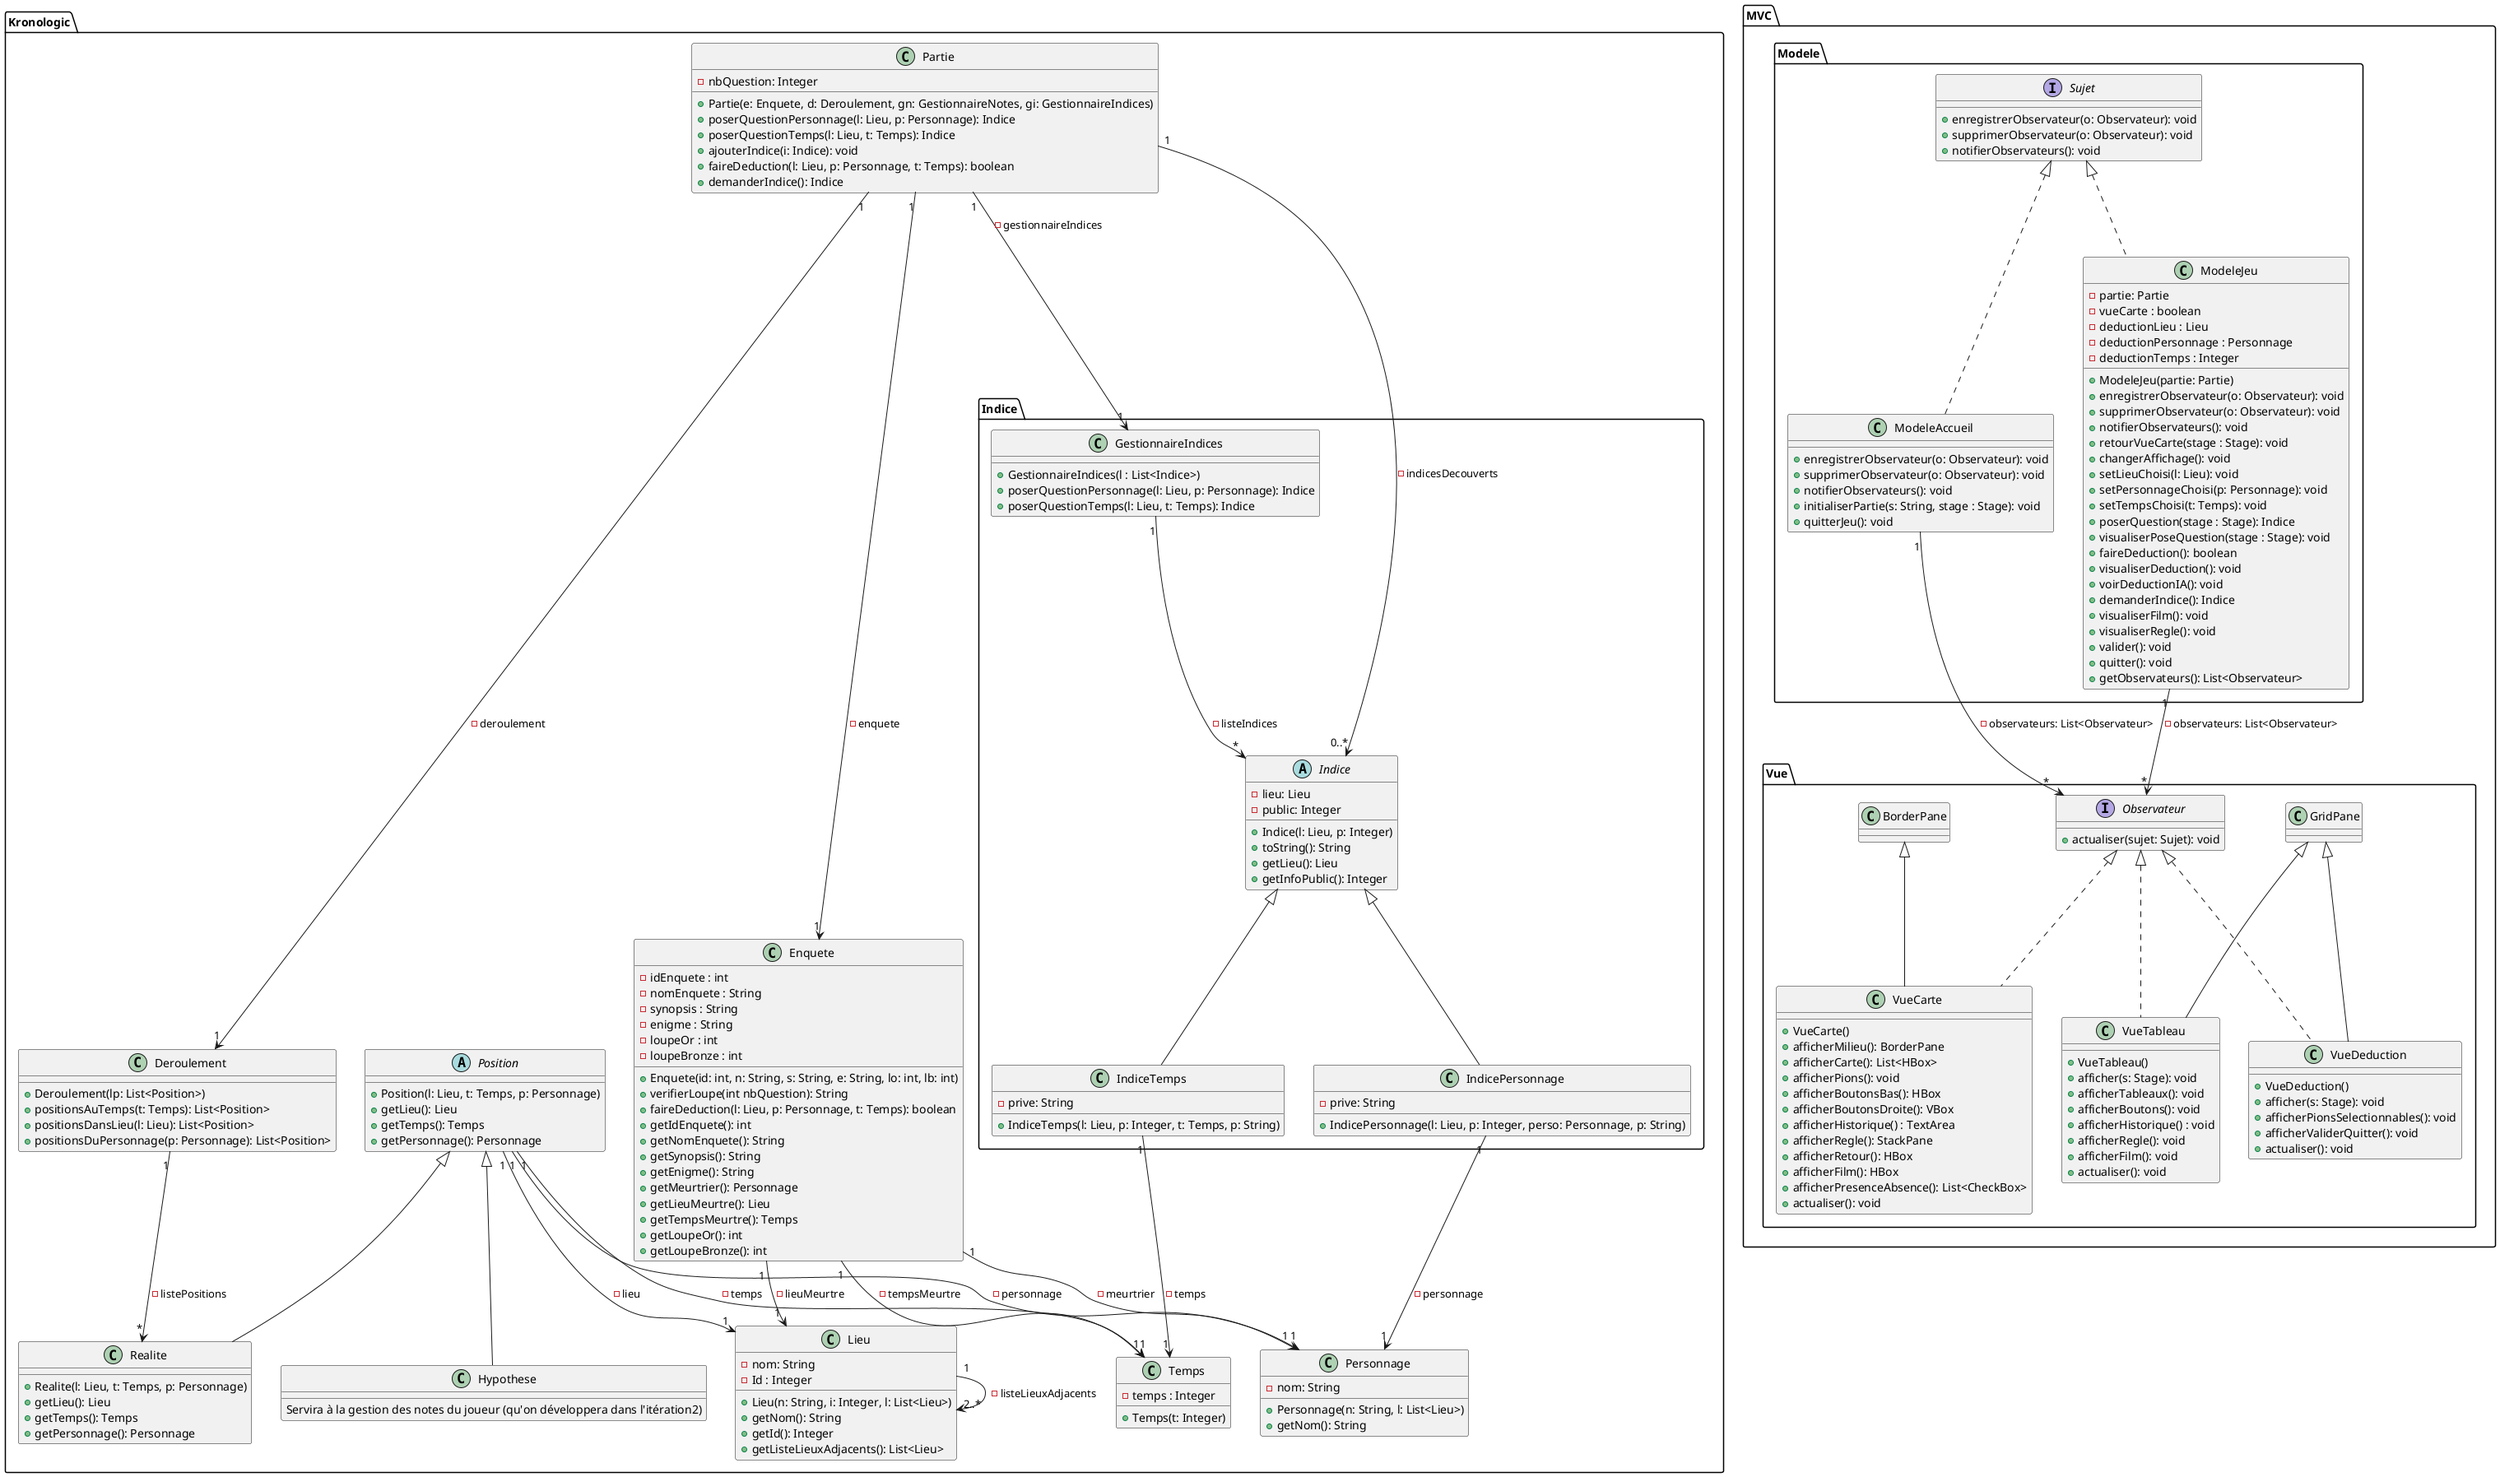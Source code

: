 @startuml

/' Définition des classes '/
package "Kronologic" {
    class Personnage {
        - nom: String
        + Personnage(n: String, l: List<Lieu>)
        + getNom(): String
    }

    class Lieu {
        - nom: String
        - Id : Integer
        + Lieu(n: String, i: Integer, l: List<Lieu>)
        + getNom(): String
        + getId(): Integer
        + getListeLieuxAdjacents(): List<Lieu>
    }

    class Temps {
        - temps : Integer
        + Temps(t: Integer)
    }

    package Indice{
        class GestionnaireIndices {
            + GestionnaireIndices(l : List<Indice>)
            + poserQuestionPersonnage(l: Lieu, p: Personnage): Indice
            + poserQuestionTemps(l: Lieu, t: Temps): Indice
        }

        abstract class Indice {
            - lieu: Lieu
            - public: Integer
            + Indice(l: Lieu, p: Integer)
            + toString(): String
            + getLieu(): Lieu
            + getInfoPublic(): Integer
        }

        class IndiceTemps extends Indice {
            - prive: String
            + IndiceTemps(l: Lieu, p: Integer, t: Temps, p: String)
        }

        class IndicePersonnage extends Indice {
            - prive: String
            + IndicePersonnage(l: Lieu, p: Integer, perso: Personnage, p: String)
        }
    }

    abstract class Position {
        + Position(l: Lieu, t: Temps, p: Personnage)
        + getLieu(): Lieu
        + getTemps(): Temps
        + getPersonnage(): Personnage
    }

    class Realite extends Position {
        + Realite(l: Lieu, t: Temps, p: Personnage)
        + getLieu(): Lieu
        + getTemps(): Temps
        + getPersonnage(): Personnage
    }

    class Deroulement {
        + Deroulement(lp: List<Position>)
        + positionsAuTemps(t: Temps): List<Position>
        + positionsDansLieu(l: Lieu): List<Position>
        + positionsDuPersonnage(p: Personnage): List<Position>
    }

    class Hypothese extends Position {
        Servira à la gestion des notes du joueur (qu'on développera dans l'itération2)
    }

    class Enquete {
        - idEnquete : int
        - nomEnquete : String
        - synopsis : String
        - enigme : String
        - loupeOr : int
        - loupeBronze : int
        + Enquete(id: int, n: String, s: String, e: String, lo: int, lb: int)
        + verifierLoupe(int nbQuestion): String
        + faireDeduction(l: Lieu, p: Personnage, t: Temps): boolean
        + getIdEnquete(): int
        + getNomEnquete(): String
        + getSynopsis(): String
        + getEnigme(): String
        + getMeurtrier(): Personnage
        + getLieuMeurtre(): Lieu
        + getTempsMeurtre(): Temps
        + getLoupeOr(): int
        + getLoupeBronze(): int
    }

    class Partie {
        - nbQuestion: Integer
        + Partie(e: Enquete, d: Deroulement, gn: GestionnaireNotes, gi: GestionnaireIndices)
        + poserQuestionPersonnage(l: Lieu, p: Personnage): Indice
        + poserQuestionTemps(l: Lieu, t: Temps): Indice
        + ajouterIndice(i: Indice): void
        + faireDeduction(l: Lieu, p: Personnage, t: Temps): boolean
        + demanderIndice(): Indice
    }
}

/' Relations entre les classes de Kronologic '/
Lieu "1" --> "2..*" Lieu : - listeLieuxAdjacents
Partie "1" --> "1" Enquete : - enquete
Partie "1" --> "1" Kronologic.Indice.GestionnaireIndices : - gestionnaireIndices
Partie "1" --> "0..*" Kronologic.Indice.Indice : - indicesDecouverts
Partie "1" --> "1" Deroulement : - deroulement
Enquete "1" --> "1" Personnage : - meurtrier
Enquete "1" --> "1" Lieu : - lieuMeurtre
Enquete "1" --> "1" Temps : - tempsMeurtre
GestionnaireIndices "1" --> "*" Kronologic.Indice.Indice : - listeIndices
IndiceTemps "1" --> "1" Temps : - temps
IndicePersonnage "1" --> "1" Personnage : - personnage
Position "1" --> "1" Lieu : - lieu
Position "1" --> "1" Temps : - temps
Position "1" --> "1" Personnage : - personnage
Deroulement "1" --> "*" Realite : - listePositions

/'package Pions {
        abstract class Pion {
            - {final} id: Integer
            - hypothese: boolean
            - idLieu: Integer
            - temps: Integer
            + Pion(i: Integer, h: boolean)
            + deplacerPion(l: Integer, t:Temps): void
        }

        class PionPersonnage extends Pion {
            - absences: boolean
            - personnage: Personnage
            + PionPersonnage(i: Integer, h: boolean, a: boolean, p: Personnage)
        }

        class PionNombre extends Pion {
            - nombre : Integer
            + PionNombre(i: Integer, h: boolean)
            + modifierNombre(n: Integer): void
        }
    }


    package "Pions" {
        class Pion {
            - {final} id: Integer
            - {final} perso: Personnage
            - lieu: Lieu
            - temps: Temps
            - x: Integer
            - y: Integer
            -
        }
    }'/

/' MVC '/
package "MVC" {

    package "Modele" {
        interface Sujet {
            + enregistrerObservateur(o: Observateur): void
            + supprimerObservateur(o: Observateur): void
            + notifierObservateurs(): void
        }

        class ModeleAccueil implements MVC.Modele.Sujet {
            + enregistrerObservateur(o: Observateur): void
            + supprimerObservateur(o: Observateur): void
            + notifierObservateurs(): void
            + initialiserPartie(s: String, stage : Stage): void
            + quitterJeu(): void
        }

        class ModeleJeu implements MVC.Modele.Sujet {
            - partie: Partie
            - vueCarte : boolean
            - deductionLieu : Lieu
            - deductionPersonnage : Personnage
            - deductionTemps : Integer
            + ModeleJeu(partie: Partie)
            + enregistrerObservateur(o: Observateur): void
            + supprimerObservateur(o: Observateur): void
            + notifierObservateurs(): void
            + retourVueCarte(stage : Stage): void
            + changerAffichage(): void
            + setLieuChoisi(l: Lieu): void
            + setPersonnageChoisi(p: Personnage): void
            + setTempsChoisi(t: Temps): void
            + poserQuestion(stage : Stage): Indice
            + visualiserPoseQuestion(stage : Stage): void
            + faireDeduction(): boolean
            + visualiserDeduction(): void
            + voirDeductionIA(): void
            + demanderIndice(): Indice
            + visualiserFilm(): void
            + visualiserRegle(): void
            + valider(): void
            + quitter(): void
            + getObservateurs(): List<Observateur>
        }
    }

    package "Vue" {
        interface Observateur {
            + actualiser(sujet: Sujet): void
        }

        class VueAccueil extends GridPane implements MVC.Vue.Observateur{
            + afficher(s: Stage): void
            + actualiser(): void
        }

        class VueCarte extends BorderPane implements MVC.Vue.Observateur {
            + VueCarte()
            + afficherMilieu(): BorderPane
            + afficherCarte(): List<HBox>
            + afficherPions(): void
            + afficherBoutonsBas(): HBox
            + afficherBoutonsDroite(): VBox
            + afficherHistorique() : TextArea
            + afficherRegle(): StackPane
            + afficherRetour(): HBox
            + afficherFilm(): HBox
            + afficherPresenceAbsence(): List<CheckBox>
            + actualiser(): void
        }

        class VueTableau extends GridPane implements MVC.Vue.Observateur {
            + VueTableau()
            + afficher(s: Stage): void
            + afficherTableaux(): void
            + afficherBoutons(): void
            + afficherHistorique() : void
            + afficherRegle(): void
            + afficherFilm(): void
            + actualiser(): void
        }

        class VueRegle extends GridPane implements MVC.Vue.Observateur {
            + afficher(s: Stage): void
            + actualiser(): void
        }

        class VueFilm extends GridPane implements MVC.Vue.Observateur {
            + afficher(s: Stage): void
            + actualiser(): void
        }

        class VuePoseQuestion extends GridPane implements MVC.Vue.Observateur {
            + afficher(s: Stage): void
            + afficherPionsSelectionnables(): void
            + afficherValiderQuitter(): void
            + actualiser(): void
        }

        class VueDeduction extends GridPane implements MVC.Vue.Observateur {
            + VueDeduction()
            + afficher(s: Stage): void
            + afficherPionsSelectionnables(): void
            + afficherValiderQuitter(): void
            + actualiser(): void
        }

        class VuePopUp extends GridPane implements MVC.Vue.Observateur {
            + afficher(s: Stage): void
            + afficherMessage(s: String): void
            + afficherValiderQuitter(): void
            + actualiser(): void
        }
    }

    package "Controleur" {
            class ControleurInitialisation implements EventHandler<ActionEvent>{
                + ControleurInitialisation(m: ModeleAccueil): void
                + handle(e: ActionEvent): void
            }

            class ControleurQuitterJeu implements EventHandler<ActionEvent> {
                + ControleurQuitterJeu(m: ModeleAccueil): void
                + handle(e: ActionEvent): void
            }

            class ControleurAffichage implements EventHandler<ActionEvent> {
                + ControleurAffichage(m: ModeleAccueil): void
                + handle(e: ActionEvent): void
            }

            class ControleurPoseQuestion implements EventHandler<ActionEvent> {
                + ControleurPoseQuestion(m: ModeleAccueil): void
                + handle(e: ActionEvent): void
            }

            class ControleurChoixPoseQuestion implements EventHandler<ActionEvent> {
                + ControleurChoixPoseQuestion(m: ModeleAccueil): void
                + handle(e: ActionEvent): void
            }

            class ControleurVisualiserPoseQuestion implements EventHandler<ActionEvent> {
                + ControleurVisualiserPoseQuestion(m: ModeleAccueil): void
                + handle(e: ActionEvent): void
            }

            class ControleurDeduction implements EventHandler<ActionEvent>{
                + ControleurDeduction(s: Stage): void
                + handle(e: ActionEvent): void
            }

            class ControleurChoixDeduction implements EventHandler<ActionEvent> {
                + ControleurChoixDeduction(m: ModeleAccueil): void
                + handle(e: ActionEvent): void
            }

            class ControleurVisualiserDeduction implements EventHandler<ActionEvent> {
                + ControleurVisualiserDeduction(s: Stage): void
                + handle(e: ActionEvent): void
            }

            class ControleurVoirDeductionIA implements EventHandler<ActionEvent> {
                + ControleurVoirDeductionIA(s: Stage): void
                + handle(e: ActionEvent): void
            }

            class ControleurDemanderIndice implements EventHandler<ActionEvent> {
                + ControleurDemanderIndice(s: Stage): void
                + handle(e: ActionEvent): void
            }

            class ControleurVisualiserFilm implements EventHandler<ActionEvent> {
                + ControleurVisualiserFilm(s: Stage): void
                + handle(e: ActionEvent): void
            }

            class ControleurVisualiserRegle implements EventHandler<ActionEvent> {
                + ControleurVisualiserRegle(s: Stage): void
                + handle(e: ActionEvent): void
            }

            class ControleurValider implements EventHandler<ActionEvent> {
                + ControleurValider(s: Stage): void
                + handle(e: ActionEvent): void
            }

            class ControleurQuitter implements EventHandler<ActionEvent> {
                + ControleurQuitter(s: Stage): void
                + handle(e: ActionEvent): void
            }
    }
}

/' Association MVC '/

/' Modele '/
ModeleJeu "1" --> "*" MVC.Vue.Observateur : - observateurs: List<Observateur>
ModeleAccueil "1" --> "*" MVC.Vue.Observateur : - observateurs: List<Observateur>

/' Vue '/

/' Controleur Accueil '/
ControleurInitialisation "1" --> "1" ModeleAccueil : - modele: ModeleAccueil
ControleurQuitterJeu "1" --> "1" ModeleAccueil : - modele: ModeleAccueil

/' Controleur Jeu '/
ControleurAffichage "1" --> "1" ModeleJeu : - modele: ModeleJeu
ControleurPoseQuestion "1" --> "1" ModeleJeu : - modele: ModeleJeu
ControleurChoixPoseQuestion "1" --> "1" ModeleJeu : - modele: ModeleJeu
ControleurVisualiserPoseQuestion "1" --> "1" ModeleJeu : - modele: ModeleJeu
ControleurDeduction "1" --> "1" ModeleJeu : - modele: ModeleJeu
ControleurChoixDeduction "1" --> "1" ModeleJeu : - modele: ModeleJeu
ControleurVisualiserDeduction "1" --> "1" ModeleJeu : - modele: ModeleJeu
ControleurVoirDeductionIA "1" --> "1" ModeleJeu : - modele: ModeleJeu
ControleurDemanderIndice "1" --> "1" ModeleJeu : - modele: ModeleJeu
ControleurVisualiserFilm "1" --> "1" ModeleJeu : - modele: ModeleJeu
ControleurVisualiserRegle "1" --> "1" ModeleJeu : - modele: ModeleJeu
ControleurValider "1" --> "1" ModeleJeu : - modele: ModeleJeu
ControleurQuitter "1" --> "1" ModeleJeu : - modele: ModeleJeu

remove MVC.Controleur
remove MVC.Vue.VueAccueil
remove MVC.Vue.VueFilm
remove MVC.Vue.VueRegle
remove MVC.Vue.VuePoseQuestion
remove MVC.Vue.VuePopUp



@enduml